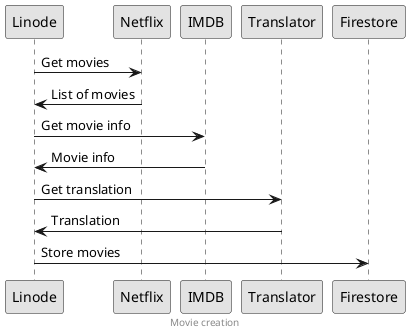 @startuml

skinparam componentStyle uml2
skinparam monochrome true

footer Movie creation

Linode -> Netflix : Get movies
Netflix -> Linode : List of movies
Linode -> IMDB : Get movie info
IMDB -> Linode : Movie info
Linode -> Translator : Get translation
Translator -> Linode : Translation
Linode -> Firestore : Store movies

@enduml